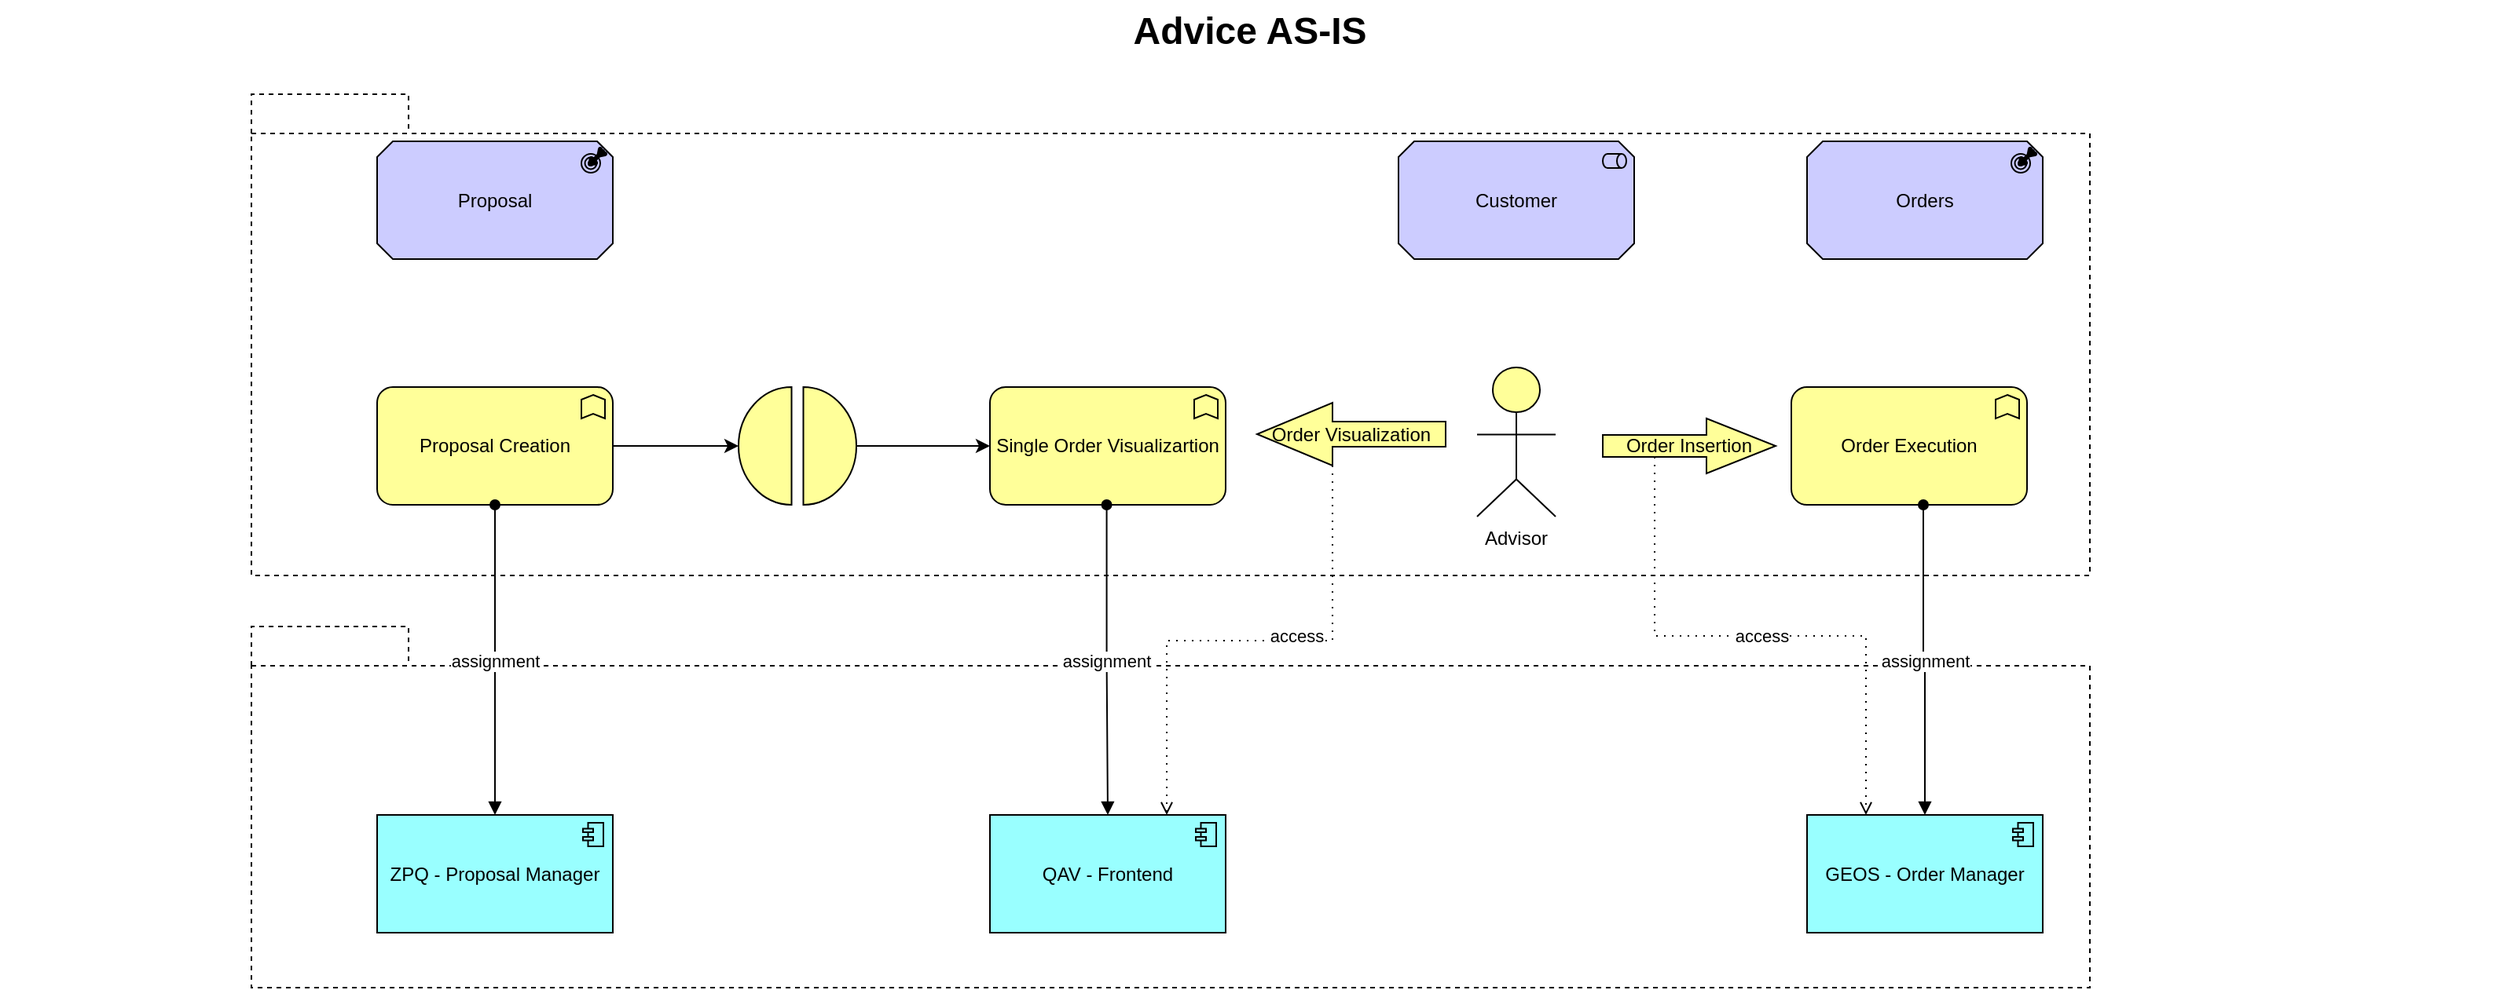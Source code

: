 <mxfile version="20.8.8" type="github">
  <diagram id="6I0OCvxSQrVGMHxT2VVA" name="Page-1">
    <mxGraphModel dx="1387" dy="764" grid="1" gridSize="10" guides="1" tooltips="1" connect="1" arrows="1" fold="1" page="1" pageScale="1" pageWidth="850" pageHeight="1100" math="0" shadow="0">
      <root>
        <mxCell id="0" />
        <mxCell id="1" parent="0" />
        <mxCell id="SGIsHYCIq1H-L2krvLl8-28" value="" style="shape=folder;spacingTop=10;tabWidth=100;tabHeight=25;tabPosition=left;html=1;dashed=1;" parent="1" vertex="1">
          <mxGeometry x="210" y="469" width="1170" height="230" as="geometry" />
        </mxCell>
        <mxCell id="SGIsHYCIq1H-L2krvLl8-10" value="" style="shape=folder;spacingTop=10;tabWidth=100;tabHeight=25;tabPosition=left;html=1;dashed=1;" parent="1" vertex="1">
          <mxGeometry x="210" y="130" width="1170" height="306.5" as="geometry" />
        </mxCell>
        <mxCell id="dKdSaXE48SgPbhcamS2K-63" value="Advice AS-IS" style="text;strokeColor=none;fillColor=none;html=1;fontSize=24;fontStyle=1;verticalAlign=middle;align=center;" parent="1" vertex="1">
          <mxGeometry x="50" y="70" width="1590" height="40" as="geometry" />
        </mxCell>
        <mxCell id="SGIsHYCIq1H-L2krvLl8-9" style="edgeStyle=orthogonalEdgeStyle;rounded=0;orthogonalLoop=1;jettySize=auto;html=1;entryX=0;entryY=0.5;entryDx=0;entryDy=0;entryPerimeter=0;" parent="1" source="SGIsHYCIq1H-L2krvLl8-2" target="SGIsHYCIq1H-L2krvLl8-5" edge="1">
          <mxGeometry relative="1" as="geometry" />
        </mxCell>
        <mxCell id="SGIsHYCIq1H-L2krvLl8-2" value="Proposal Creation" style="html=1;outlineConnect=0;whiteSpace=wrap;fillColor=#ffff99;shape=mxgraph.archimate3.application;appType=func;archiType=rounded;" parent="1" vertex="1">
          <mxGeometry x="290" y="316.5" width="150" height="75" as="geometry" />
        </mxCell>
        <mxCell id="SGIsHYCIq1H-L2krvLl8-7" value="" style="edgeStyle=orthogonalEdgeStyle;rounded=0;orthogonalLoop=1;jettySize=auto;html=1;entryX=0;entryY=0.5;entryDx=0;entryDy=0;entryPerimeter=0;" parent="1" source="SGIsHYCIq1H-L2krvLl8-5" target="SGIsHYCIq1H-L2krvLl8-8" edge="1">
          <mxGeometry relative="1" as="geometry">
            <mxPoint x="652.5" y="354" as="targetPoint" />
          </mxGeometry>
        </mxCell>
        <mxCell id="SGIsHYCIq1H-L2krvLl8-5" value="" style="html=1;outlineConnect=0;whiteSpace=wrap;fillColor=#ffff99;shape=mxgraph.archimate3.interaction;" parent="1" vertex="1">
          <mxGeometry x="520" y="316.5" width="75" height="75" as="geometry" />
        </mxCell>
        <mxCell id="SGIsHYCIq1H-L2krvLl8-8" value="Single Order Visualizartion" style="html=1;outlineConnect=0;whiteSpace=wrap;fillColor=#ffff99;shape=mxgraph.archimate3.application;appType=func;archiType=rounded;" parent="1" vertex="1">
          <mxGeometry x="680" y="316.5" width="150" height="75" as="geometry" />
        </mxCell>
        <mxCell id="SGIsHYCIq1H-L2krvLl8-11" value="Advisor" style="html=1;outlineConnect=0;whiteSpace=wrap;fillColor=#ffff99;verticalLabelPosition=bottom;verticalAlign=top;align=center;shape=mxgraph.archimate3.actor;" parent="1" vertex="1">
          <mxGeometry x="990" y="304" width="50" height="95" as="geometry" />
        </mxCell>
        <mxCell id="SGIsHYCIq1H-L2krvLl8-13" value="Order Visualization" style="html=1;outlineConnect=0;whiteSpace=wrap;fillColor=#ffff99;shape=mxgraph.archimate3.process;direction=west;" parent="1" vertex="1">
          <mxGeometry x="850" y="326.5" width="120" height="40" as="geometry" />
        </mxCell>
        <mxCell id="SGIsHYCIq1H-L2krvLl8-16" value="Order Execution" style="html=1;outlineConnect=0;whiteSpace=wrap;fillColor=#ffff99;shape=mxgraph.archimate3.application;appType=func;archiType=rounded;" parent="1" vertex="1">
          <mxGeometry x="1190" y="316.5" width="150" height="75" as="geometry" />
        </mxCell>
        <mxCell id="SGIsHYCIq1H-L2krvLl8-17" value="Order Insertion" style="html=1;outlineConnect=0;whiteSpace=wrap;fillColor=#ffff99;shape=mxgraph.archimate3.process;" parent="1" vertex="1">
          <mxGeometry x="1070" y="336.5" width="110" height="35" as="geometry" />
        </mxCell>
        <mxCell id="SGIsHYCIq1H-L2krvLl8-21" value="ZPQ - Proposal Manager" style="html=1;outlineConnect=0;whiteSpace=wrap;fillColor=#99ffff;shape=mxgraph.archimate3.application;appType=comp;archiType=square;" parent="1" vertex="1">
          <mxGeometry x="290" y="589" width="150" height="75" as="geometry" />
        </mxCell>
        <mxCell id="SGIsHYCIq1H-L2krvLl8-22" value="QAV - Frontend" style="html=1;outlineConnect=0;whiteSpace=wrap;fillColor=#99ffff;shape=mxgraph.archimate3.application;appType=comp;archiType=square;" parent="1" vertex="1">
          <mxGeometry x="680" y="589" width="150" height="75" as="geometry" />
        </mxCell>
        <mxCell id="SGIsHYCIq1H-L2krvLl8-23" value="GEOS - Order Manager" style="html=1;outlineConnect=0;whiteSpace=wrap;fillColor=#99ffff;shape=mxgraph.archimate3.application;appType=comp;archiType=square;" parent="1" vertex="1">
          <mxGeometry x="1200" y="589" width="150" height="75" as="geometry" />
        </mxCell>
        <mxCell id="SGIsHYCIq1H-L2krvLl8-25" value="assignment" style="endArrow=block;html=1;endFill=1;startArrow=oval;startFill=1;edgeStyle=elbowEdgeStyle;elbow=vertical;rounded=0;exitX=0.5;exitY=1;exitDx=0;exitDy=0;exitPerimeter=0;entryX=0.5;entryY=0;entryDx=0;entryDy=0;entryPerimeter=0;" parent="1" source="SGIsHYCIq1H-L2krvLl8-2" target="SGIsHYCIq1H-L2krvLl8-21" edge="1">
          <mxGeometry width="160" relative="1" as="geometry">
            <mxPoint x="460" y="769" as="sourcePoint" />
            <mxPoint x="365" y="539" as="targetPoint" />
          </mxGeometry>
        </mxCell>
        <mxCell id="SGIsHYCIq1H-L2krvLl8-26" value="assignment" style="endArrow=block;html=1;endFill=1;startArrow=oval;startFill=1;edgeStyle=elbowEdgeStyle;elbow=vertical;rounded=0;exitX=0.5;exitY=1;exitDx=0;exitDy=0;exitPerimeter=0;entryX=0.5;entryY=0;entryDx=0;entryDy=0;entryPerimeter=0;" parent="1" target="SGIsHYCIq1H-L2krvLl8-22" edge="1">
          <mxGeometry width="160" relative="1" as="geometry">
            <mxPoint x="754.29" y="391.5" as="sourcePoint" />
            <mxPoint x="754.29" y="539" as="targetPoint" />
          </mxGeometry>
        </mxCell>
        <mxCell id="SGIsHYCIq1H-L2krvLl8-27" value="assignment" style="endArrow=block;html=1;endFill=1;startArrow=oval;startFill=1;edgeStyle=elbowEdgeStyle;elbow=vertical;rounded=0;exitX=0.5;exitY=1;exitDx=0;exitDy=0;exitPerimeter=0;entryX=0.5;entryY=0;entryDx=0;entryDy=0;entryPerimeter=0;" parent="1" target="SGIsHYCIq1H-L2krvLl8-23" edge="1">
          <mxGeometry width="160" relative="1" as="geometry">
            <mxPoint x="1274" y="391.5" as="sourcePoint" />
            <mxPoint x="1274" y="539" as="targetPoint" />
          </mxGeometry>
        </mxCell>
        <mxCell id="SGIsHYCIq1H-L2krvLl8-30" value="" style="edgeStyle=elbowEdgeStyle;html=1;endArrow=open;elbow=vertical;endFill=0;dashed=1;dashPattern=1 4;rounded=0;exitX=0.6;exitY=0;exitDx=0;exitDy=0;exitPerimeter=0;entryX=0.75;entryY=0;entryDx=0;entryDy=0;entryPerimeter=0;" parent="1" source="SGIsHYCIq1H-L2krvLl8-13" target="SGIsHYCIq1H-L2krvLl8-22" edge="1">
          <mxGeometry width="160" relative="1" as="geometry">
            <mxPoint x="850" y="759" as="sourcePoint" />
            <mxPoint x="1010" y="759" as="targetPoint" />
          </mxGeometry>
        </mxCell>
        <mxCell id="SGIsHYCIq1H-L2krvLl8-31" value="access" style="edgeLabel;html=1;align=center;verticalAlign=middle;resizable=0;points=[];" parent="SGIsHYCIq1H-L2krvLl8-30" vertex="1" connectable="0">
          <mxGeometry x="-0.178" y="-3" relative="1" as="geometry">
            <mxPoint as="offset" />
          </mxGeometry>
        </mxCell>
        <mxCell id="SGIsHYCIq1H-L2krvLl8-32" value="access" style="edgeStyle=elbowEdgeStyle;html=1;endArrow=open;elbow=vertical;endFill=0;dashed=1;dashPattern=1 4;rounded=0;exitX=0.3;exitY=0.7;exitDx=0;exitDy=0;exitPerimeter=0;entryX=0.25;entryY=0;entryDx=0;entryDy=0;entryPerimeter=0;" parent="1" source="SGIsHYCIq1H-L2krvLl8-17" target="SGIsHYCIq1H-L2krvLl8-23" edge="1">
          <mxGeometry width="160" relative="1" as="geometry">
            <mxPoint x="960" y="829" as="sourcePoint" />
            <mxPoint x="1120" y="829" as="targetPoint" />
          </mxGeometry>
        </mxCell>
        <mxCell id="jIcNZWvfJnib5RVRW_nO-2" value="Customer" style="html=1;outlineConnect=0;whiteSpace=wrap;fillColor=#CCCCFF;shape=mxgraph.archimate3.application;appType=role;archiType=oct;" vertex="1" parent="1">
          <mxGeometry x="940" y="160" width="150" height="75" as="geometry" />
        </mxCell>
        <mxCell id="jIcNZWvfJnib5RVRW_nO-4" value="Proposal" style="html=1;outlineConnect=0;whiteSpace=wrap;fillColor=#CCCCFF;shape=mxgraph.archimate3.application;appType=outcome;archiType=oct;" vertex="1" parent="1">
          <mxGeometry x="290" y="160" width="150" height="75" as="geometry" />
        </mxCell>
        <mxCell id="jIcNZWvfJnib5RVRW_nO-5" value="Orders" style="html=1;outlineConnect=0;whiteSpace=wrap;fillColor=#CCCCFF;shape=mxgraph.archimate3.application;appType=outcome;archiType=oct;" vertex="1" parent="1">
          <mxGeometry x="1200" y="160" width="150" height="75" as="geometry" />
        </mxCell>
      </root>
    </mxGraphModel>
  </diagram>
</mxfile>
